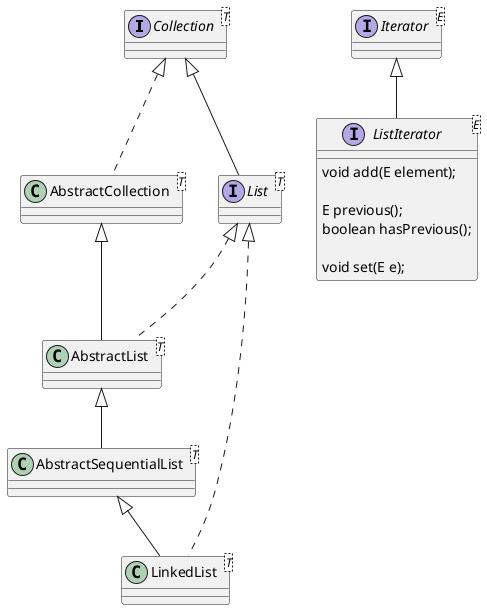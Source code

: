@startuml


interface Collection<T>
interface List<T> extends Collection

interface Iterator<E>
interface ListIterator<E> extends Iterator {
    void add(E element);

    E previous();
    boolean hasPrevious();

    void set(E e);
}

class AbstractCollection<T> implements Collection
class AbstractList<T> extends AbstractCollection implements List
class AbstractSequentialList<T> extends AbstractList
class LinkedList<T> extends AbstractSequentialList implements List

@enduml